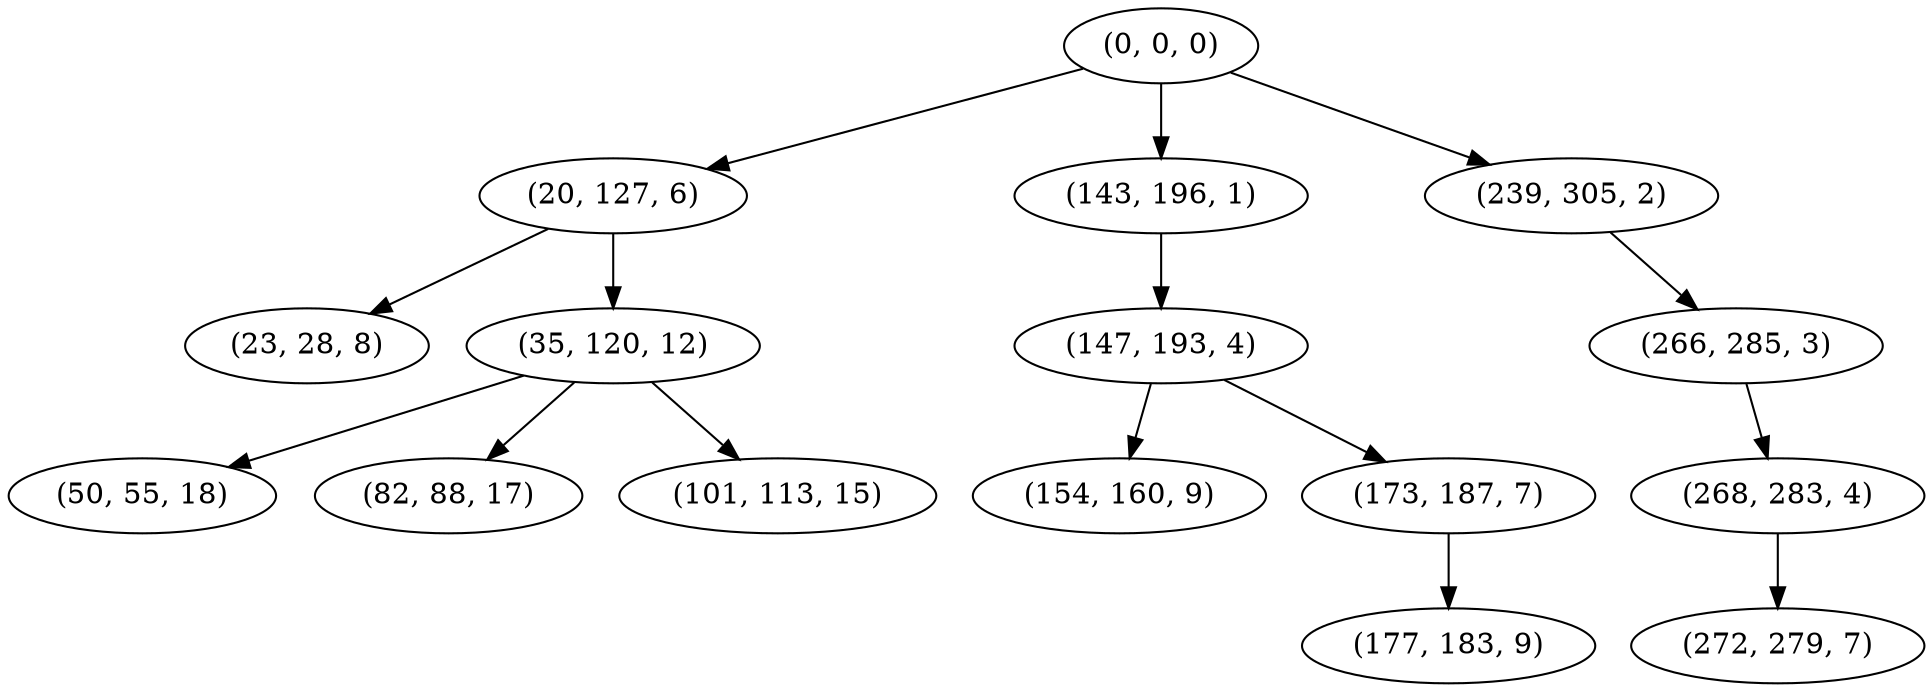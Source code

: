 digraph tree {
    "(0, 0, 0)";
    "(20, 127, 6)";
    "(23, 28, 8)";
    "(35, 120, 12)";
    "(50, 55, 18)";
    "(82, 88, 17)";
    "(101, 113, 15)";
    "(143, 196, 1)";
    "(147, 193, 4)";
    "(154, 160, 9)";
    "(173, 187, 7)";
    "(177, 183, 9)";
    "(239, 305, 2)";
    "(266, 285, 3)";
    "(268, 283, 4)";
    "(272, 279, 7)";
    "(0, 0, 0)" -> "(20, 127, 6)";
    "(0, 0, 0)" -> "(143, 196, 1)";
    "(0, 0, 0)" -> "(239, 305, 2)";
    "(20, 127, 6)" -> "(23, 28, 8)";
    "(20, 127, 6)" -> "(35, 120, 12)";
    "(35, 120, 12)" -> "(50, 55, 18)";
    "(35, 120, 12)" -> "(82, 88, 17)";
    "(35, 120, 12)" -> "(101, 113, 15)";
    "(143, 196, 1)" -> "(147, 193, 4)";
    "(147, 193, 4)" -> "(154, 160, 9)";
    "(147, 193, 4)" -> "(173, 187, 7)";
    "(173, 187, 7)" -> "(177, 183, 9)";
    "(239, 305, 2)" -> "(266, 285, 3)";
    "(266, 285, 3)" -> "(268, 283, 4)";
    "(268, 283, 4)" -> "(272, 279, 7)";
}
